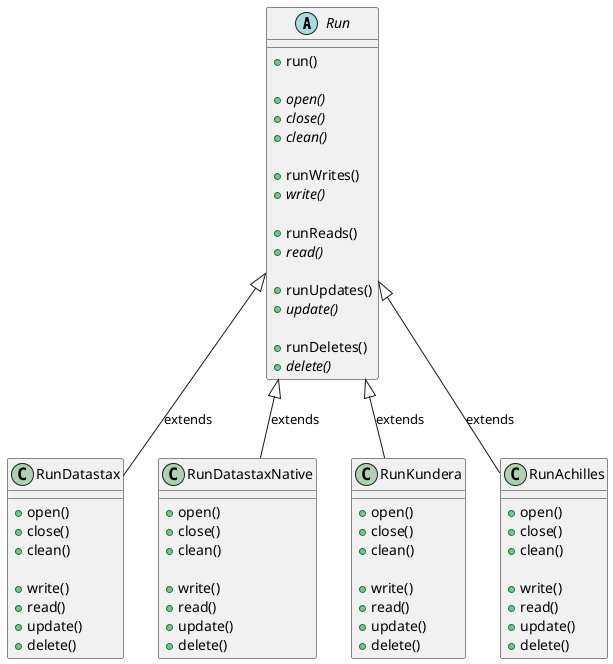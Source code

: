 @startuml

abstract Run {
    +run()
    
    {abstract} +open()
    {abstract} +close()
    {abstract} +clean()

    +runWrites()
    {abstract} +write()

    +runReads()
    {abstract} +read()

    +runUpdates()
    {abstract} +update()

    +runDeletes()
    {abstract} +delete()
}

class RunDatastax {
    +open()
    +close()
    +clean()

    +write()
    +read()
    +update()
    +delete()
}

class RunDatastaxNative {
    +open()
    +close()
    +clean()

    +write()
    +read()
    +update()
    +delete()
}

class RunKundera {
    +open()
    +close()
    +clean()

    +write()
    +read()
    +update()
    +delete()
}

class RunAchilles {
    +open()
    +close()
    +clean()

    +write()
    +read()
    +update()
    +delete()
}

Run <|-- RunDatastax: extends
Run <|-- RunDatastaxNative: extends
Run <|-- RunKundera: extends
Run <|-- RunAchilles: extends

@enduml